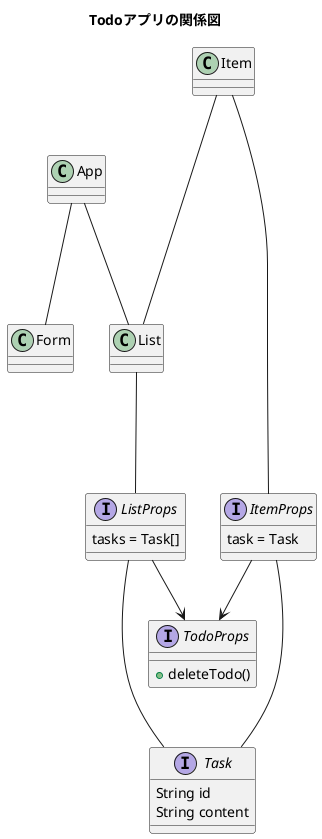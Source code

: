 @startuml
title Todoアプリの関係図

interface Task {
    String id
    String content
}

interface TodoProps {
    + deleteTodo()
}

interface ItemProps {
    task = Task
}

interface ListProps {
    tasks = Task[]
}

class App {}
class Form {}
class List {}
class Item {}

ItemProps --> TodoProps 
ListProps --> TodoProps
ItemProps --- Task
ListProps --- Task
List --- ListProps
Item ---- List
Item --- ItemProps
App --- List
App --- Form

@enduml
